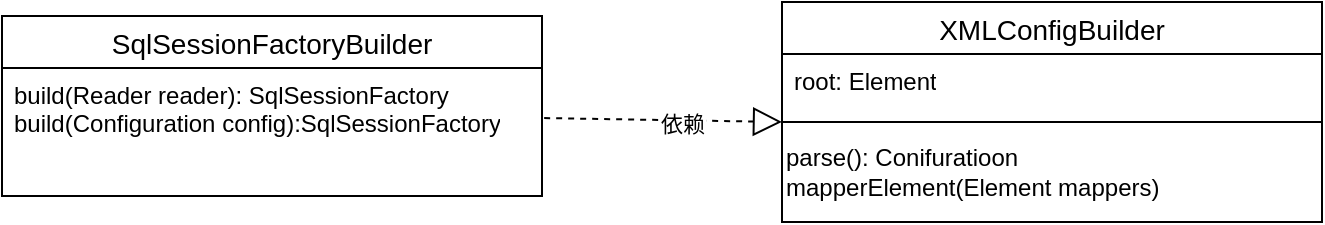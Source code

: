 <mxfile version="21.6.2" type="github">
  <diagram id="C5RBs43oDa-KdzZeNtuy" name="Page-1">
    <mxGraphModel dx="1434" dy="764" grid="1" gridSize="10" guides="1" tooltips="1" connect="1" arrows="1" fold="1" page="1" pageScale="1" pageWidth="827" pageHeight="1169" math="0" shadow="0">
      <root>
        <mxCell id="WIyWlLk6GJQsqaUBKTNV-0" />
        <mxCell id="WIyWlLk6GJQsqaUBKTNV-1" parent="WIyWlLk6GJQsqaUBKTNV-0" />
        <mxCell id="7hTVLdymCuKpHGNL0aBO-0" value="SqlSessionFactoryBuilder" style="swimlane;fontStyle=0;childLayout=stackLayout;horizontal=1;startSize=26;horizontalStack=0;resizeParent=1;resizeParentMax=0;resizeLast=0;collapsible=1;marginBottom=0;align=center;fontSize=14;" vertex="1" parent="WIyWlLk6GJQsqaUBKTNV-1">
          <mxGeometry x="80" y="81" width="270" height="90" as="geometry" />
        </mxCell>
        <mxCell id="7hTVLdymCuKpHGNL0aBO-1" value="build(Reader reader): SqlSessionFactory&lt;br&gt;build(Configuration config):SqlSessionFactory" style="text;strokeColor=none;fillColor=none;spacingLeft=4;spacingRight=4;overflow=hidden;rotatable=0;points=[[0,0.5],[1,0.5]];portConstraint=eastwest;fontSize=12;whiteSpace=wrap;html=1;" vertex="1" parent="7hTVLdymCuKpHGNL0aBO-0">
          <mxGeometry y="26" width="270" height="64" as="geometry" />
        </mxCell>
        <mxCell id="7hTVLdymCuKpHGNL0aBO-4" value="XMLConfigBuilder" style="swimlane;fontStyle=0;childLayout=stackLayout;horizontal=1;startSize=26;horizontalStack=0;resizeParent=1;resizeParentMax=0;resizeLast=0;collapsible=1;marginBottom=0;align=center;fontSize=14;" vertex="1" parent="WIyWlLk6GJQsqaUBKTNV-1">
          <mxGeometry x="470" y="74" width="270" height="60" as="geometry" />
        </mxCell>
        <mxCell id="7hTVLdymCuKpHGNL0aBO-5" value="root: Element&lt;br&gt;" style="text;strokeColor=none;fillColor=none;spacingLeft=4;spacingRight=4;overflow=hidden;rotatable=0;points=[[0,0.5],[1,0.5]];portConstraint=eastwest;fontSize=12;whiteSpace=wrap;html=1;" vertex="1" parent="7hTVLdymCuKpHGNL0aBO-4">
          <mxGeometry y="26" width="270" height="34" as="geometry" />
        </mxCell>
        <mxCell id="7hTVLdymCuKpHGNL0aBO-10" value="parse(): Conifuratioon&lt;br&gt;mapperElement(Element mappers)" style="rounded=0;whiteSpace=wrap;html=1;fillColor=none;align=left;" vertex="1" parent="WIyWlLk6GJQsqaUBKTNV-1">
          <mxGeometry x="470" y="134" width="270" height="50" as="geometry" />
        </mxCell>
        <mxCell id="7hTVLdymCuKpHGNL0aBO-12" value="" style="endArrow=block;dashed=1;endFill=0;endSize=12;html=1;rounded=0;entryX=0;entryY=0;entryDx=0;entryDy=0;exitX=1.004;exitY=0.391;exitDx=0;exitDy=0;exitPerimeter=0;" edge="1" parent="WIyWlLk6GJQsqaUBKTNV-1" source="7hTVLdymCuKpHGNL0aBO-1" target="7hTVLdymCuKpHGNL0aBO-10">
          <mxGeometry width="160" relative="1" as="geometry">
            <mxPoint x="280" y="304" as="sourcePoint" />
            <mxPoint x="440" y="304" as="targetPoint" />
            <Array as="points" />
          </mxGeometry>
        </mxCell>
        <mxCell id="7hTVLdymCuKpHGNL0aBO-13" value="依赖" style="edgeLabel;html=1;align=center;verticalAlign=middle;resizable=0;points=[];" vertex="1" connectable="0" parent="7hTVLdymCuKpHGNL0aBO-12">
          <mxGeometry x="0.16" y="-2" relative="1" as="geometry">
            <mxPoint as="offset" />
          </mxGeometry>
        </mxCell>
      </root>
    </mxGraphModel>
  </diagram>
</mxfile>
